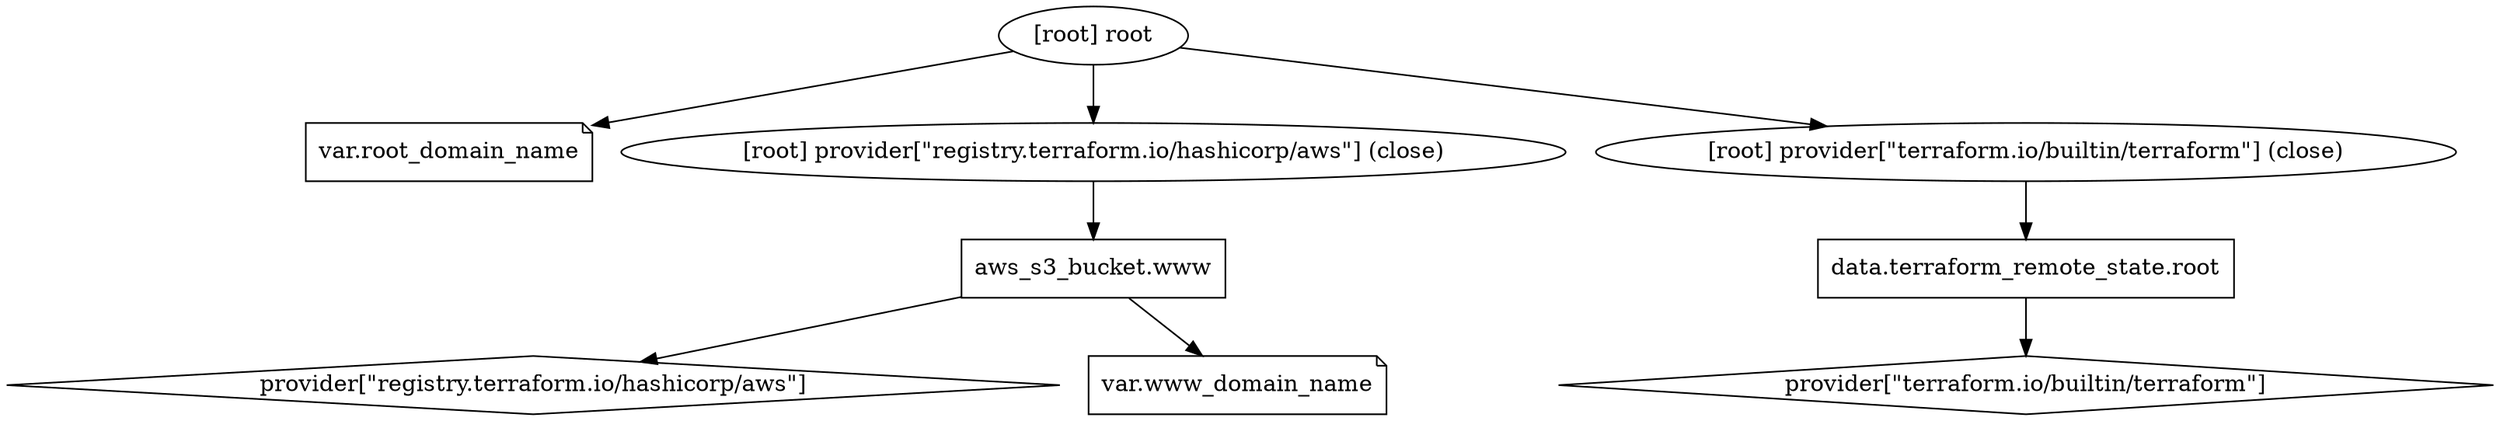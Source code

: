 digraph {
	compound = "true"
	newrank = "true"
	subgraph "root" {
		"[root] aws_s3_bucket.www (expand)" [label = "aws_s3_bucket.www", shape = "box"]
		"[root] data.terraform_remote_state.root (expand)" [label = "data.terraform_remote_state.root", shape = "box"]
		"[root] provider[\"registry.terraform.io/hashicorp/aws\"]" [label = "provider[\"registry.terraform.io/hashicorp/aws\"]", shape = "diamond"]
		"[root] provider[\"terraform.io/builtin/terraform\"]" [label = "provider[\"terraform.io/builtin/terraform\"]", shape = "diamond"]
		"[root] var.root_domain_name" [label = "var.root_domain_name", shape = "note"]
		"[root] var.www_domain_name" [label = "var.www_domain_name", shape = "note"]
		"[root] aws_s3_bucket.www (expand)" -> "[root] provider[\"registry.terraform.io/hashicorp/aws\"]"
		"[root] aws_s3_bucket.www (expand)" -> "[root] var.www_domain_name"
		"[root] data.terraform_remote_state.root (expand)" -> "[root] provider[\"terraform.io/builtin/terraform\"]"
		"[root] provider[\"registry.terraform.io/hashicorp/aws\"] (close)" -> "[root] aws_s3_bucket.www (expand)"
		"[root] provider[\"terraform.io/builtin/terraform\"] (close)" -> "[root] data.terraform_remote_state.root (expand)"
		"[root] root" -> "[root] provider[\"registry.terraform.io/hashicorp/aws\"] (close)"
		"[root] root" -> "[root] provider[\"terraform.io/builtin/terraform\"] (close)"
		"[root] root" -> "[root] var.root_domain_name"
	}
}

